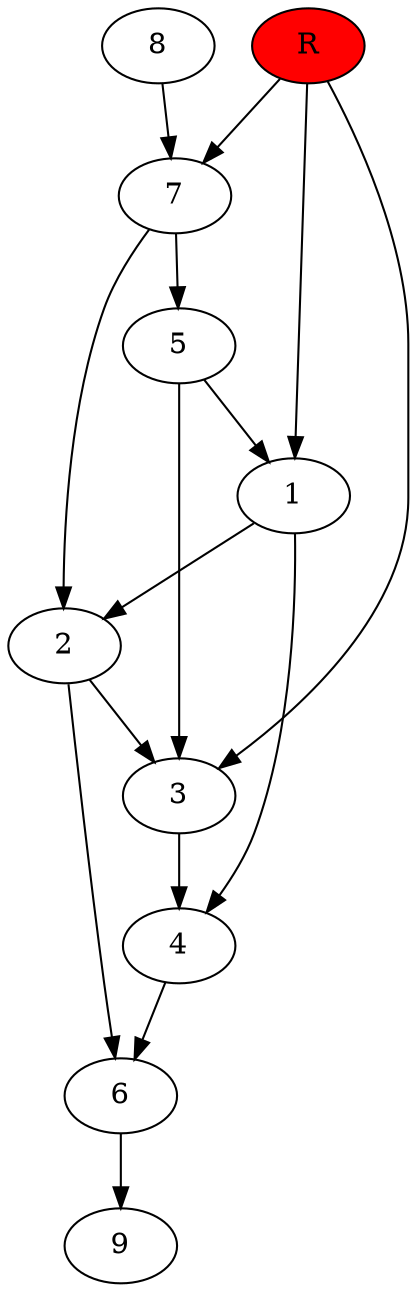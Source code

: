 digraph prb19001 {
	1
	2
	3
	4
	5
	6
	7
	8
	R [fillcolor="#ff0000" style=filled]
	1 -> 2
	1 -> 4
	2 -> 3
	2 -> 6
	3 -> 4
	4 -> 6
	5 -> 1
	5 -> 3
	6 -> 9
	7 -> 2
	7 -> 5
	8 -> 7
	R -> 1
	R -> 3
	R -> 7
}
